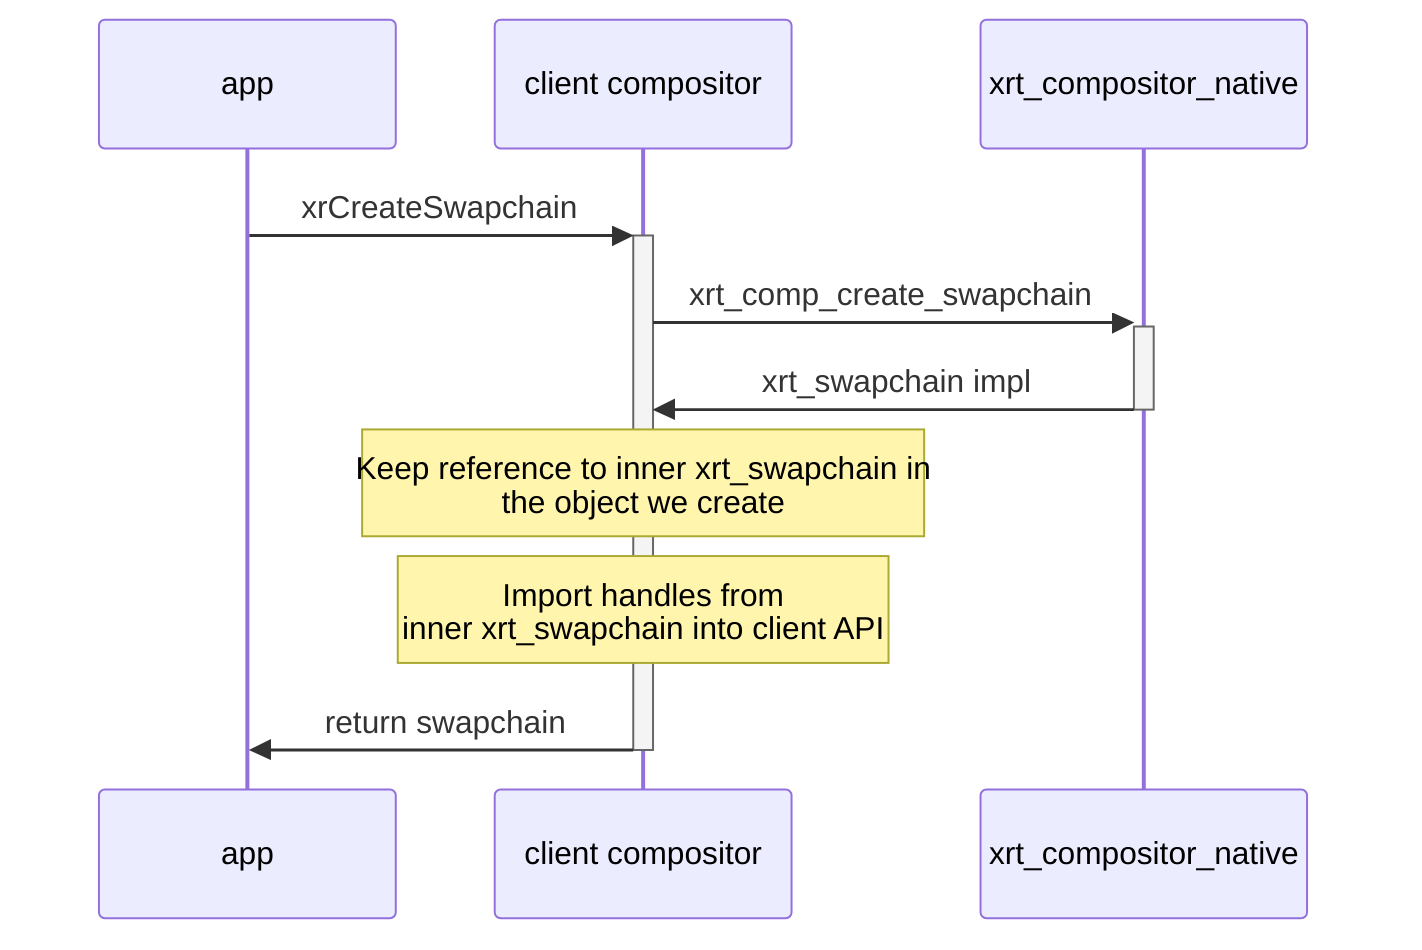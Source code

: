 %% Copyright 2024, Collabora, Ltd. and the Monado contributors
%% SPDX-License-Identifier: BSL-1.0

%% Simple in-process case
sequenceDiagram
        participant app
        participant cc as client compositor
        participant native_comp as xrt_compositor_native


    app->>+cc: xrCreateSwapchain
    cc->>+native_comp: xrt_comp_create_swapchain
    native_comp->>-cc: xrt_swapchain impl
    Note over cc: Keep reference to inner xrt_swapchain in<br>the object we create
    Note over cc: Import handles from<br/>inner xrt_swapchain into client API
    cc->>-app: return swapchain